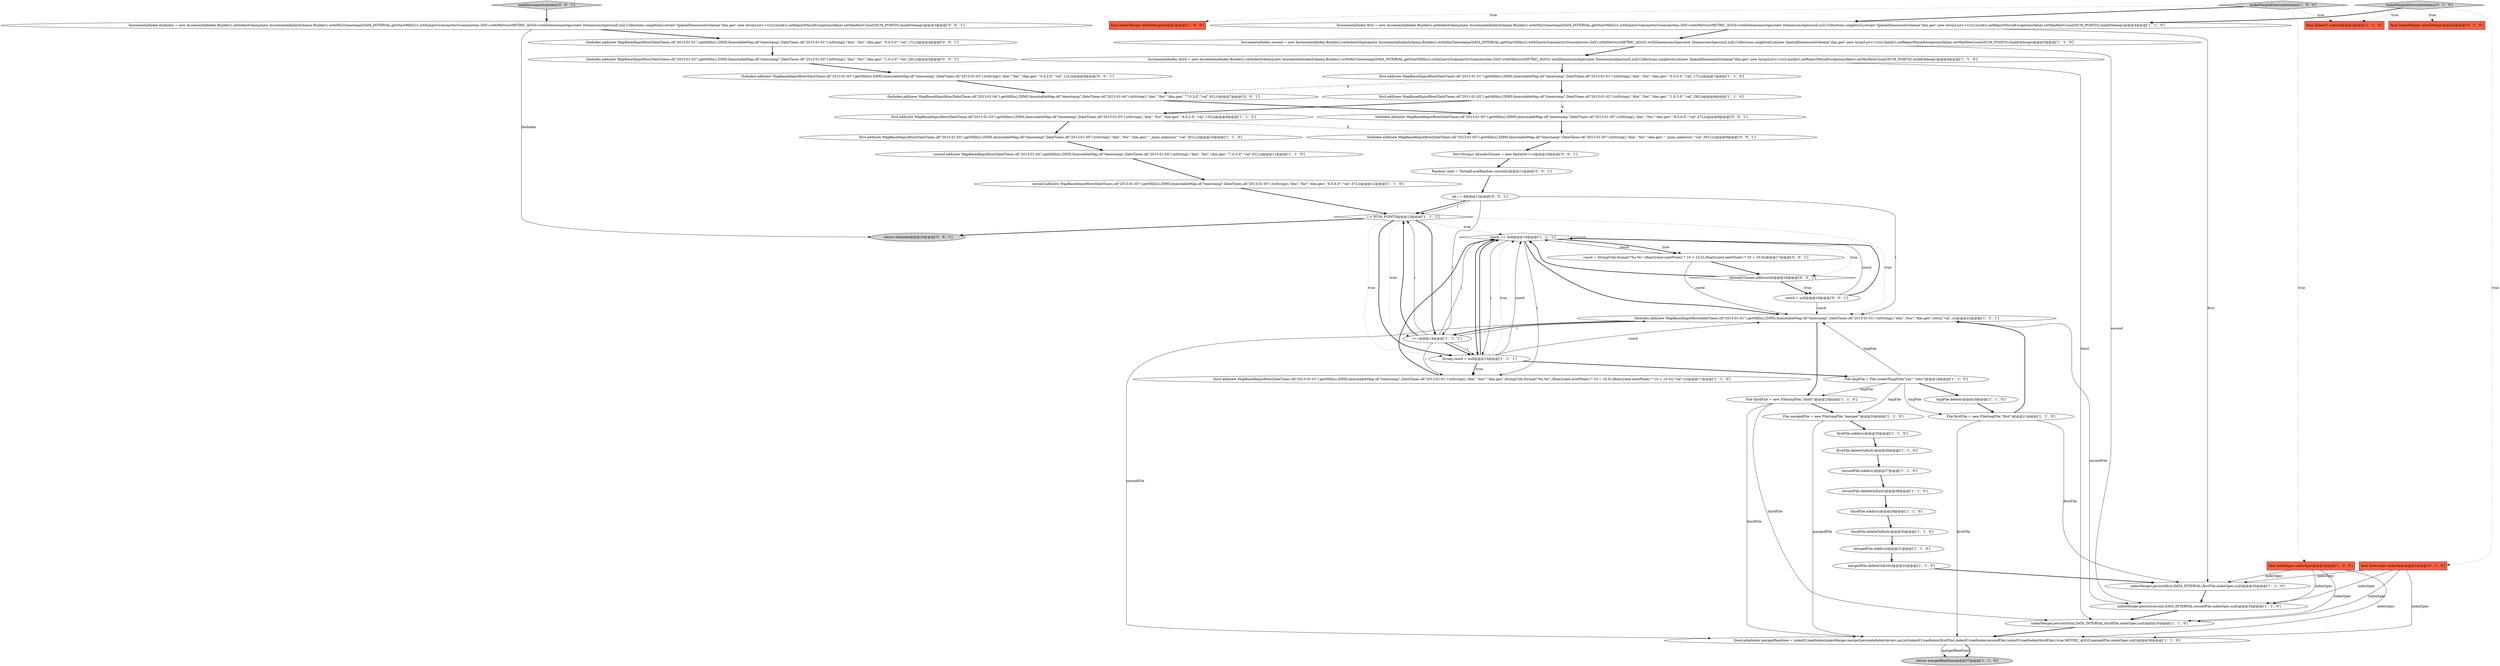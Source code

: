 digraph {
54 [style = filled, label = "theIndex.add(new MapBasedInputRow(DateTimes.of(\"2013-01-05\").getMillis(),DIMS,ImmutableMap.of(\"timestamp\",DateTimes.of(\"2013-01-05\").toString(),\"dim\",\"foo\",\"dim.geo\",\"8.0,6.0\",\"val\",47L)))@@@8@@@['0', '0', '1']", fillcolor = white, shape = ellipse image = "AAA0AAABBB3BBB"];
46 [style = filled, label = "theIndex.add(new MapBasedInputRow(DateTimes.of(\"2013-01-04\").getMillis(),DIMS,ImmutableMap.of(\"timestamp\",DateTimes.of(\"2013-01-04\").toString(),\"dim\",\"foo\",\"dim.geo\",\"7.0,3.0\",\"val\",91L)))@@@7@@@['0', '0', '1']", fillcolor = white, shape = ellipse image = "AAA0AAABBB3BBB"];
32 [style = filled, label = "File mergedFile = new File(tmpFile,\"merged\")@@@24@@@['1', '1', '0']", fillcolor = white, shape = ellipse image = "AAA0AAABBB1BBB"];
13 [style = filled, label = "third.add(new MapBasedInputRow(DateTimes.of(\"2013-01-01\").getMillis(),DIMS,ImmutableMap.of(\"timestamp\",DateTimes.of(\"2013-01-01\").toString(),\"dim\",\"boo\",\"dim.geo\",StringUtils.format(\"%s,%s\",(float)(rand.nextFloat() * 10 + 10.0),(float)(rand.nextFloat() * 10 + 10.0)),\"val\",i)))@@@17@@@['1', '1', '0']", fillcolor = white, shape = ellipse image = "AAA0AAABBB1BBB"];
27 [style = filled, label = "i < NUM_POINTS@@@13@@@['1', '1', '1']", fillcolor = white, shape = diamond image = "AAA0AAABBB1BBB"];
21 [style = filled, label = "secondFile.deleteOnExit()@@@28@@@['1', '1', '0']", fillcolor = white, shape = ellipse image = "AAA0AAABBB1BBB"];
9 [style = filled, label = "QueryableIndex mergedRealtime = indexIO.loadIndex(indexMerger.mergeQueryableIndex(Arrays.asList(indexIO.loadIndex(firstFile),indexIO.loadIndex(secondFile),indexIO.loadIndex(thirdFile)),true,METRIC_AGGS,mergedFile,indexSpec,null))@@@36@@@['1', '1', '0']", fillcolor = white, shape = ellipse image = "AAA0AAABBB1BBB"];
7 [style = filled, label = "secondFile.mkdirs()@@@27@@@['1', '1', '0']", fillcolor = white, shape = ellipse image = "AAA0AAABBB1BBB"];
34 [style = filled, label = "mergedFile.deleteOnExit()@@@32@@@['1', '1', '0']", fillcolor = white, shape = ellipse image = "AAA0AAABBB1BBB"];
44 [style = filled, label = "makeIncrementalIndex['0', '0', '1']", fillcolor = lightgray, shape = diamond image = "AAA0AAABBB3BBB"];
49 [style = filled, label = "coord = null@@@19@@@['0', '0', '1']", fillcolor = white, shape = ellipse image = "AAA0AAABBB3BBB"];
29 [style = filled, label = "final IndexIO indexIO@@@2@@@['1', '1', '0']", fillcolor = tomato, shape = box image = "AAA0AAABBB1BBB"];
41 [style = filled, label = "int i = 6@@@12@@@['0', '0', '1']", fillcolor = white, shape = ellipse image = "AAA0AAABBB3BBB"];
2 [style = filled, label = "first.add(new MapBasedInputRow(DateTimes.of(\"2013-01-01\").getMillis(),DIMS,ImmutableMap.of(\"timestamp\",DateTimes.of(\"2013-01-01\").toString(),\"dim\",\"foo\",\"dim.geo\",\"0.0,0.0\",\"val\",17L)))@@@7@@@['1', '1', '0']", fillcolor = white, shape = ellipse image = "AAA0AAABBB1BBB"];
4 [style = filled, label = "final IndexMerger indexMerger@@@2@@@['1', '0', '0']", fillcolor = tomato, shape = box image = "AAA0AAABBB1BBB"];
33 [style = filled, label = "firstFile.deleteOnExit()@@@26@@@['1', '1', '0']", fillcolor = white, shape = ellipse image = "AAA0AAABBB1BBB"];
52 [style = filled, label = "coord = StringUtils.format(\"%s,%s\",(float)(rand.nextFloat() * 10 + 10.0),(float)(rand.nextFloat() * 10 + 10.0))@@@17@@@['0', '0', '1']", fillcolor = white, shape = ellipse image = "AAA0AAABBB3BBB"];
50 [style = filled, label = "Random rand = ThreadLocalRandom.current()@@@11@@@['0', '0', '1']", fillcolor = white, shape = ellipse image = "AAA0AAABBB3BBB"];
53 [style = filled, label = "!alreadyChosen.add(coord)@@@18@@@['0', '0', '1']", fillcolor = white, shape = diamond image = "AAA0AAABBB3BBB"];
17 [style = filled, label = "mergedFile.mkdirs()@@@31@@@['1', '1', '0']", fillcolor = white, shape = ellipse image = "AAA0AAABBB1BBB"];
18 [style = filled, label = "thirdFile.deleteOnExit()@@@30@@@['1', '1', '0']", fillcolor = white, shape = ellipse image = "AAA0AAABBB1BBB"];
42 [style = filled, label = "IncrementalIndex theIndex = new IncrementalIndex.Builder().setIndexSchema(new IncrementalIndexSchema.Builder().withMinTimestamp(DATA_INTERVAL.getStartMillis()).withQueryGranularity(Granularities.DAY).withMetrics(METRIC_AGGS).withDimensionsSpec(new DimensionsSpec(null,null,Collections.singletonList(new SpatialDimensionSchema(\"dim.geo\",new ArrayList<>())))).build()).setReportParseExceptions(false).setMaxRowCount(NUM_POINTS).buildOnheap()@@@3@@@['0', '0', '1']", fillcolor = white, shape = ellipse image = "AAA0AAABBB3BBB"];
30 [style = filled, label = "IncrementalIndex first = new IncrementalIndex.Builder().setIndexSchema(new IncrementalIndexSchema.Builder().withMinTimestamp(DATA_INTERVAL.getStartMillis()).withQueryGranularity(Granularities.DAY).withMetrics(METRIC_AGGS).withDimensionsSpec(new DimensionsSpec(null,null,Collections.singletonList(new SpatialDimensionSchema(\"dim.geo\",new ArrayList<>())))).build()).setReportParseExceptions(false).setMaxRowCount(NUM_POINTS).buildOnheap()@@@4@@@['1', '1', '0']", fillcolor = white, shape = ellipse image = "AAA0AAABBB1BBB"];
11 [style = filled, label = "tmpFile.delete()@@@20@@@['1', '1', '0']", fillcolor = white, shape = ellipse image = "AAA0AAABBB1BBB"];
15 [style = filled, label = "thirdFile.mkdirs()@@@29@@@['1', '1', '0']", fillcolor = white, shape = ellipse image = "AAA0AAABBB1BBB"];
3 [style = filled, label = "coord == null@@@16@@@['1', '1', '1']", fillcolor = white, shape = diamond image = "AAA0AAABBB1BBB"];
22 [style = filled, label = "File thirdFile = new File(tmpFile,\"third\")@@@23@@@['1', '1', '0']", fillcolor = white, shape = ellipse image = "AAA0AAABBB1BBB"];
25 [style = filled, label = "first.add(new MapBasedInputRow(DateTimes.of(\"2013-01-02\").getMillis(),DIMS,ImmutableMap.of(\"timestamp\",DateTimes.of(\"2013-01-02\").toString(),\"dim\",\"foo\",\"dim.geo\",\"1.0,3.0\",\"val\",29L)))@@@8@@@['1', '1', '0']", fillcolor = white, shape = ellipse image = "AAA0AAABBB1BBB"];
31 [style = filled, label = "File firstFile = new File(tmpFile,\"first\")@@@21@@@['1', '1', '0']", fillcolor = white, shape = ellipse image = "AAA0AAABBB1BBB"];
20 [style = filled, label = "i++@@@14@@@['1', '1', '1']", fillcolor = white, shape = ellipse image = "AAA0AAABBB1BBB"];
36 [style = filled, label = "first.add(new MapBasedInputRow(DateTimes.of(\"2013-01-05\").getMillis(),DIMS,ImmutableMap.of(\"timestamp\",DateTimes.of(\"2013-01-05\").toString(),\"dim\",\"foo\",\"dim.geo\",\"_mmx.unknown\",\"val\",501L)))@@@10@@@['1', '1', '0']", fillcolor = white, shape = ellipse image = "AAA0AAABBB1BBB"];
14 [style = filled, label = "first.add(new MapBasedInputRow(DateTimes.of(\"2013-01-03\").getMillis(),DIMS,ImmutableMap.of(\"timestamp\",DateTimes.of(\"2013-01-03\").toString(),\"dim\",\"foo\",\"dim.geo\",\"4.0,2.0\",\"val\",13L)))@@@9@@@['1', '1', '0']", fillcolor = white, shape = ellipse image = "AAA0AAABBB1BBB"];
35 [style = filled, label = "second.add(new MapBasedInputRow(DateTimes.of(\"2013-01-04\").getMillis(),DIMS,ImmutableMap.of(\"timestamp\",DateTimes.of(\"2013-01-04\").toString(),\"dim\",\"foo\",\"dim.geo\",\"7.0,3.0\",\"val\",91L)))@@@11@@@['1', '1', '0']", fillcolor = white, shape = ellipse image = "AAA0AAABBB1BBB"];
26 [style = filled, label = "return mergedRealtime@@@37@@@['1', '1', '0']", fillcolor = lightgray, shape = ellipse image = "AAA0AAABBB1BBB"];
10 [style = filled, label = "indexMerger.persist(third,DATA_INTERVAL,thirdFile,indexSpec,null)@@@35@@@['1', '1', '0']", fillcolor = white, shape = ellipse image = "AAA0AAABBB1BBB"];
24 [style = filled, label = "firstFile.mkdirs()@@@25@@@['1', '1', '0']", fillcolor = white, shape = ellipse image = "AAA0AAABBB1BBB"];
45 [style = filled, label = "return theIndex@@@24@@@['0', '0', '1']", fillcolor = lightgray, shape = ellipse image = "AAA0AAABBB3BBB"];
0 [style = filled, label = "IncrementalIndex second = new IncrementalIndex.Builder().setIndexSchema(new IncrementalIndexSchema.Builder().withMinTimestamp(DATA_INTERVAL.getStartMillis()).withQueryGranularity(Granularities.DAY).withMetrics(METRIC_AGGS).withDimensionsSpec(new DimensionsSpec(null,null,Collections.singletonList(new SpatialDimensionSchema(\"dim.geo\",new ArrayList<>())))).build()).setReportParseExceptions(false).setMaxRowCount(NUM_POINTS).buildOnheap()@@@5@@@['1', '1', '0']", fillcolor = white, shape = ellipse image = "AAA0AAABBB1BBB"];
12 [style = filled, label = "indexMerger.persist(second,DATA_INTERVAL,secondFile,indexSpec,null)@@@34@@@['1', '1', '0']", fillcolor = white, shape = ellipse image = "AAA0AAABBB1BBB"];
47 [style = filled, label = "theIndex.add(new MapBasedInputRow(DateTimes.of(\"2013-01-01\").getMillis(),DIMS,ImmutableMap.of(\"timestamp\",DateTimes.of(\"2013-01-01\").toString(),\"dim\",\"foo\",\"dim.geo\",\"0.0,0.0\",\"val\",17L)))@@@4@@@['0', '0', '1']", fillcolor = white, shape = ellipse image = "AAA0AAABBB3BBB"];
48 [style = filled, label = "Set<String> alreadyChosen = new HashSet<>()@@@10@@@['0', '0', '1']", fillcolor = white, shape = ellipse image = "AAA0AAABBB3BBB"];
19 [style = filled, label = "File tmpFile = File.createTempFile(\"yay\",\"who\")@@@19@@@['1', '1', '0']", fillcolor = white, shape = ellipse image = "AAA0AAABBB1BBB"];
43 [style = filled, label = "theIndex.add(new MapBasedInputRow(DateTimes.of(\"2013-01-05\").getMillis(),DIMS,ImmutableMap.of(\"timestamp\",DateTimes.of(\"2013-01-05\").toString(),\"dim\",\"foo\",\"dim.geo\",\"_mmx.unknown\",\"val\",501L)))@@@9@@@['0', '0', '1']", fillcolor = white, shape = ellipse image = "AAA0AAABBB3BBB"];
5 [style = filled, label = "final IndexSpec indexSpec@@@2@@@['1', '0', '0']", fillcolor = tomato, shape = box image = "AAA0AAABBB1BBB"];
23 [style = filled, label = "indexMerger.persist(first,DATA_INTERVAL,firstFile,indexSpec,null)@@@33@@@['1', '1', '0']", fillcolor = white, shape = ellipse image = "AAA0AAABBB1BBB"];
6 [style = filled, label = "IncrementalIndex third = new IncrementalIndex.Builder().setIndexSchema(new IncrementalIndexSchema.Builder().withMinTimestamp(DATA_INTERVAL.getStartMillis()).withQueryGranularity(Granularities.DAY).withMetrics(METRIC_AGGS).withDimensionsSpec(new DimensionsSpec(null,null,Collections.singletonList(new SpatialDimensionSchema(\"dim.geo\",new ArrayList<>())))).build()).setReportParseExceptions(false).setMaxRowCount(NUM_POINTS).buildOnheap()@@@6@@@['1', '1', '0']", fillcolor = white, shape = ellipse image = "AAA0AAABBB1BBB"];
8 [style = filled, label = "theIndex.add(new MapBasedInputRow(DateTimes.of(\"2013-01-01\").getMillis(),DIMS,ImmutableMap.of(\"timestamp\",DateTimes.of(\"2013-01-01\").toString(),\"dim\",\"boo\",\"dim.geo\",coord,\"val\",i)))@@@22@@@['1', '1', '1']", fillcolor = white, shape = ellipse image = "AAA0AAABBB1BBB"];
39 [style = filled, label = "final IndexSpec indexSpec@@@2@@@['0', '1', '0']", fillcolor = tomato, shape = box image = "AAA0AAABBB2BBB"];
40 [style = filled, label = "theIndex.add(new MapBasedInputRow(DateTimes.of(\"2013-01-02\").getMillis(),DIMS,ImmutableMap.of(\"timestamp\",DateTimes.of(\"2013-01-02\").toString(),\"dim\",\"foo\",\"dim.geo\",\"1.0,3.0\",\"val\",29L)))@@@5@@@['0', '0', '1']", fillcolor = white, shape = ellipse image = "AAA0AAABBB3BBB"];
1 [style = filled, label = "String coord = null@@@15@@@['1', '1', '1']", fillcolor = white, shape = ellipse image = "AAA0AAABBB1BBB"];
28 [style = filled, label = "makeMergedQueryableIndex['1', '0', '0']", fillcolor = lightgray, shape = diamond image = "AAA0AAABBB1BBB"];
38 [style = filled, label = "makeMergedQueryableIndex['0', '1', '0']", fillcolor = lightgray, shape = diamond image = "AAA0AAABBB2BBB"];
37 [style = filled, label = "final IndexMerger indexMerger@@@2@@@['0', '1', '0']", fillcolor = tomato, shape = box image = "AAA0AAABBB2BBB"];
51 [style = filled, label = "theIndex.add(new MapBasedInputRow(DateTimes.of(\"2013-01-03\").getMillis(),DIMS,ImmutableMap.of(\"timestamp\",DateTimes.of(\"2013-01-03\").toString(),\"dim\",\"foo\",\"dim.geo\",\"4.0,2.0\",\"val\",13L)))@@@6@@@['0', '0', '1']", fillcolor = white, shape = ellipse image = "AAA0AAABBB3BBB"];
16 [style = filled, label = "second.add(new MapBasedInputRow(DateTimes.of(\"2013-01-05\").getMillis(),DIMS,ImmutableMap.of(\"timestamp\",DateTimes.of(\"2013-01-05\").toString(),\"dim\",\"foo\",\"dim.geo\",\"8.0,6.0\",\"val\",47L)))@@@12@@@['1', '1', '0']", fillcolor = white, shape = ellipse image = "AAA0AAABBB1BBB"];
20->27 [style = bold, label=""];
19->31 [style = solid, label="tmpFile"];
41->27 [style = bold, label=""];
2->46 [style = dashed, label="0"];
9->26 [style = solid, label="mergedRealtime"];
43->48 [style = bold, label=""];
53->3 [style = bold, label=""];
44->42 [style = bold, label=""];
42->45 [style = solid, label="theIndex"];
24->33 [style = bold, label=""];
34->23 [style = bold, label=""];
22->9 [style = solid, label="thirdFile"];
38->39 [style = dotted, label="true"];
19->8 [style = solid, label="tmpFile"];
14->43 [style = dashed, label="0"];
20->1 [style = bold, label=""];
6->2 [style = bold, label=""];
3->1 [style = bold, label=""];
49->3 [style = bold, label=""];
12->10 [style = bold, label=""];
52->3 [style = solid, label="coord"];
1->3 [style = solid, label="coord"];
9->26 [style = bold, label=""];
51->46 [style = bold, label=""];
41->27 [style = solid, label="i"];
52->53 [style = bold, label=""];
36->35 [style = bold, label=""];
8->20 [style = bold, label=""];
20->8 [style = solid, label="i"];
28->30 [style = bold, label=""];
11->31 [style = bold, label=""];
40->51 [style = bold, label=""];
39->12 [style = solid, label="indexSpec"];
48->50 [style = bold, label=""];
27->3 [style = dotted, label="true"];
1->8 [style = solid, label="coord"];
25->14 [style = bold, label=""];
5->23 [style = solid, label="indexSpec"];
39->10 [style = solid, label="indexSpec"];
27->20 [style = bold, label=""];
0->12 [style = solid, label="second"];
47->40 [style = bold, label=""];
20->3 [style = solid, label="i"];
19->11 [style = bold, label=""];
19->32 [style = solid, label="tmpFile"];
1->13 [style = dotted, label="true"];
25->54 [style = dashed, label="0"];
8->22 [style = bold, label=""];
5->9 [style = solid, label="indexSpec"];
30->23 [style = solid, label="first"];
3->8 [style = bold, label=""];
6->10 [style = solid, label="third"];
19->22 [style = solid, label="tmpFile"];
5->10 [style = solid, label="indexSpec"];
52->8 [style = solid, label="coord"];
3->52 [style = bold, label=""];
38->29 [style = dotted, label="true"];
27->45 [style = bold, label=""];
28->29 [style = dotted, label="true"];
27->1 [style = dotted, label="true"];
14->36 [style = bold, label=""];
1->13 [style = bold, label=""];
0->6 [style = bold, label=""];
42->47 [style = bold, label=""];
21->15 [style = bold, label=""];
53->49 [style = bold, label=""];
50->41 [style = bold, label=""];
15->18 [style = bold, label=""];
53->49 [style = dotted, label="true"];
5->12 [style = solid, label="indexSpec"];
33->7 [style = bold, label=""];
22->32 [style = bold, label=""];
31->9 [style = solid, label="firstFile"];
1->3 [style = dotted, label="true"];
39->23 [style = solid, label="indexSpec"];
23->12 [style = bold, label=""];
28->4 [style = dotted, label="true"];
27->8 [style = dotted, label="true"];
49->3 [style = solid, label="coord"];
16->27 [style = bold, label=""];
8->12 [style = solid, label="secondFile"];
30->0 [style = bold, label=""];
20->27 [style = solid, label="i"];
13->3 [style = bold, label=""];
22->10 [style = solid, label="thirdFile"];
31->23 [style = solid, label="firstFile"];
38->37 [style = dotted, label="true"];
39->9 [style = solid, label="indexSpec"];
3->1 [style = solid, label="i"];
32->9 [style = solid, label="mergedFile"];
27->20 [style = dotted, label="true"];
10->9 [style = bold, label=""];
3->53 [style = dotted, label="true"];
31->8 [style = bold, label=""];
41->8 [style = solid, label="i"];
46->54 [style = bold, label=""];
49->8 [style = solid, label="coord"];
35->16 [style = bold, label=""];
20->13 [style = solid, label="i"];
2->25 [style = bold, label=""];
7->21 [style = bold, label=""];
8->9 [style = solid, label="secondFile"];
20->1 [style = solid, label="i"];
38->30 [style = bold, label=""];
28->5 [style = dotted, label="true"];
1->3 [style = bold, label=""];
27->1 [style = bold, label=""];
3->13 [style = solid, label="i"];
1->19 [style = bold, label=""];
54->43 [style = bold, label=""];
41->20 [style = solid, label="i"];
18->17 [style = bold, label=""];
17->34 [style = bold, label=""];
3->52 [style = dotted, label="true"];
32->24 [style = bold, label=""];
}
